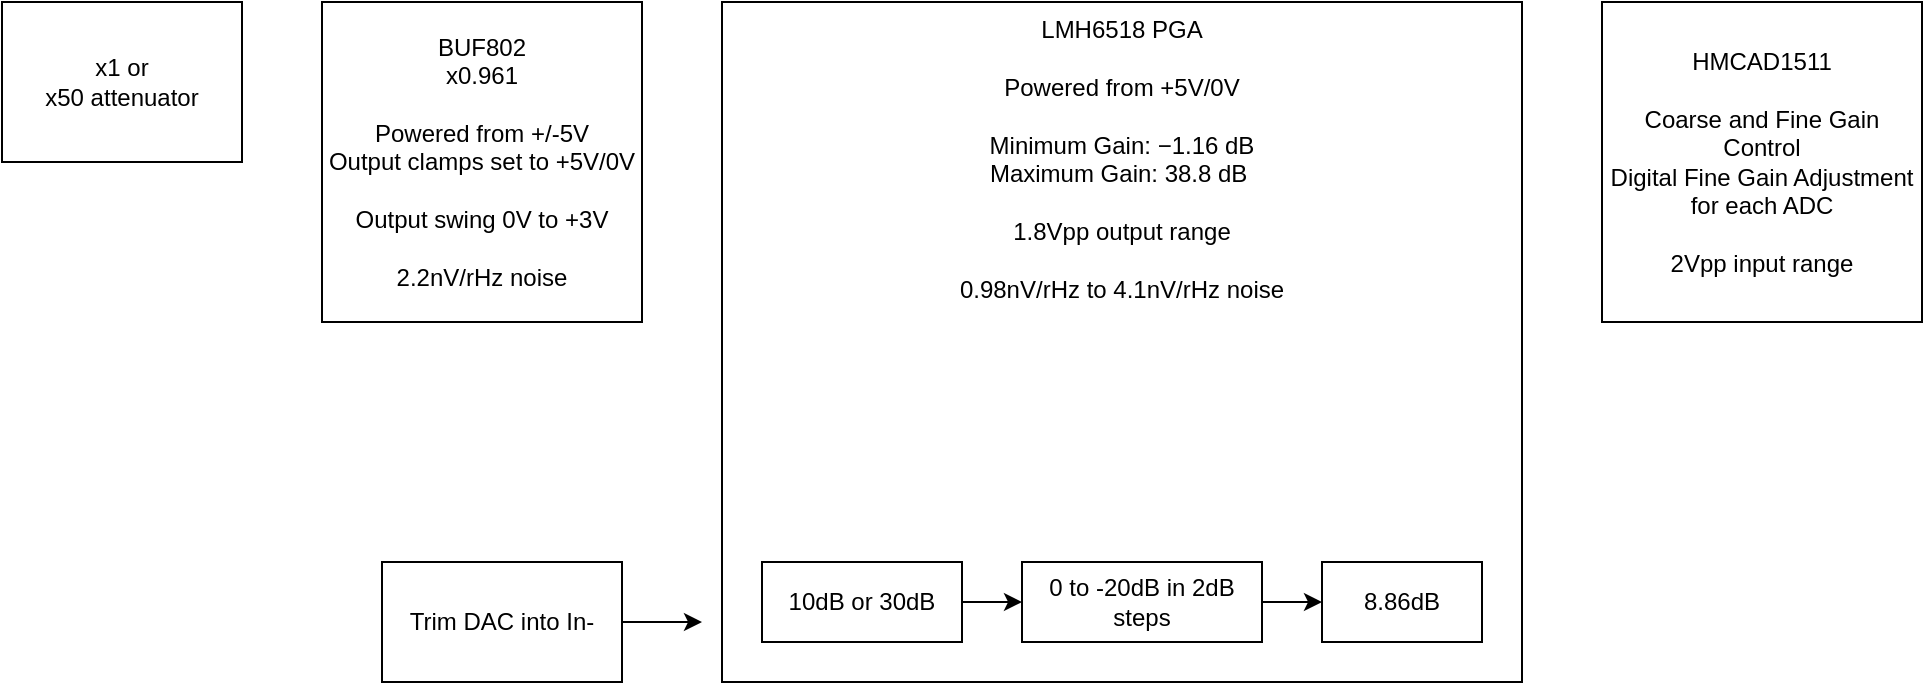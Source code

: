 <mxfile version="22.0.2" type="device">
  <diagram name="Page-1" id="3fCfbCUHCSVRy5XrL_X2">
    <mxGraphModel dx="2088" dy="902" grid="1" gridSize="10" guides="1" tooltips="1" connect="1" arrows="1" fold="1" page="1" pageScale="1" pageWidth="827" pageHeight="1169" math="0" shadow="0">
      <root>
        <mxCell id="0" />
        <mxCell id="1" parent="0" />
        <mxCell id="wwbpqvvTFsqUCXfduj0K-1" value="x1 or &lt;br&gt;x50 attenuator" style="rounded=0;whiteSpace=wrap;html=1;" parent="1" vertex="1">
          <mxGeometry x="-120" y="320" width="120" height="80" as="geometry" />
        </mxCell>
        <mxCell id="wwbpqvvTFsqUCXfduj0K-2" value="BUF802&lt;br&gt;x0.961 &lt;br&gt;&lt;br&gt;Powered from +/-5V&lt;br&gt;Output clamps set to +5V/0V&lt;br&gt;&lt;br&gt;Output swing 0V to +3V&lt;br&gt;&lt;br&gt;2.2nV/rHz noise" style="rounded=0;whiteSpace=wrap;html=1;" parent="1" vertex="1">
          <mxGeometry x="40" y="320" width="160" height="160" as="geometry" />
        </mxCell>
        <mxCell id="wwbpqvvTFsqUCXfduj0K-3" value="LMH6518 PGA&lt;br&gt;&lt;br&gt;Powered from +5V/0V&lt;br&gt;&lt;br&gt;Minimum Gain: −1.16 dB&lt;br&gt;Maximum Gain: 38.8 dB&amp;nbsp;&lt;br&gt;&lt;br&gt;1.8Vpp output range&lt;br&gt;&lt;br&gt;0.98nV/rHz to 4.1nV/rHz noise" style="rounded=0;whiteSpace=wrap;html=1;align=center;verticalAlign=top;" parent="1" vertex="1">
          <mxGeometry x="240" y="320" width="400" height="340" as="geometry" />
        </mxCell>
        <mxCell id="wwbpqvvTFsqUCXfduj0K-4" value="HMCAD1511&lt;br&gt;&lt;br&gt;Coarse and Fine Gain Control&lt;br&gt;Digital Fine Gain Adjustment for each ADC&lt;br&gt;&lt;br&gt;2Vpp input range" style="rounded=0;whiteSpace=wrap;html=1;" parent="1" vertex="1">
          <mxGeometry x="680" y="320" width="160" height="160" as="geometry" />
        </mxCell>
        <mxCell id="wwbpqvvTFsqUCXfduj0K-5" value="10dB or 30dB" style="rounded=0;whiteSpace=wrap;html=1;" parent="1" vertex="1">
          <mxGeometry x="260" y="600" width="100" height="40" as="geometry" />
        </mxCell>
        <mxCell id="wwbpqvvTFsqUCXfduj0K-6" value="0 to -20dB in 2dB steps" style="rounded=0;whiteSpace=wrap;html=1;" parent="1" vertex="1">
          <mxGeometry x="390" y="600" width="120" height="40" as="geometry" />
        </mxCell>
        <mxCell id="wwbpqvvTFsqUCXfduj0K-7" value="8.86dB" style="rounded=0;whiteSpace=wrap;html=1;" parent="1" vertex="1">
          <mxGeometry x="540" y="600" width="80" height="40" as="geometry" />
        </mxCell>
        <mxCell id="wwbpqvvTFsqUCXfduj0K-8" value="" style="endArrow=classic;html=1;rounded=0;exitX=1;exitY=0.5;exitDx=0;exitDy=0;" parent="1" source="wwbpqvvTFsqUCXfduj0K-5" target="wwbpqvvTFsqUCXfduj0K-6" edge="1">
          <mxGeometry width="50" height="50" relative="1" as="geometry">
            <mxPoint x="390" y="630" as="sourcePoint" />
            <mxPoint x="440" y="580" as="targetPoint" />
          </mxGeometry>
        </mxCell>
        <mxCell id="wwbpqvvTFsqUCXfduj0K-9" value="" style="endArrow=classic;html=1;rounded=0;entryX=0;entryY=0.5;entryDx=0;entryDy=0;" parent="1" target="wwbpqvvTFsqUCXfduj0K-7" edge="1">
          <mxGeometry width="50" height="50" relative="1" as="geometry">
            <mxPoint x="510" y="620" as="sourcePoint" />
            <mxPoint x="440" y="580" as="targetPoint" />
          </mxGeometry>
        </mxCell>
        <mxCell id="wwbpqvvTFsqUCXfduj0K-10" value="Trim DAC into In-" style="rounded=0;whiteSpace=wrap;html=1;" parent="1" vertex="1">
          <mxGeometry x="70" y="600" width="120" height="60" as="geometry" />
        </mxCell>
        <mxCell id="wwbpqvvTFsqUCXfduj0K-11" value="" style="endArrow=classic;html=1;rounded=0;exitX=1;exitY=0.5;exitDx=0;exitDy=0;" parent="1" source="wwbpqvvTFsqUCXfduj0K-10" edge="1">
          <mxGeometry width="50" height="50" relative="1" as="geometry">
            <mxPoint x="390" y="630" as="sourcePoint" />
            <mxPoint x="230" y="630" as="targetPoint" />
          </mxGeometry>
        </mxCell>
      </root>
    </mxGraphModel>
  </diagram>
</mxfile>
